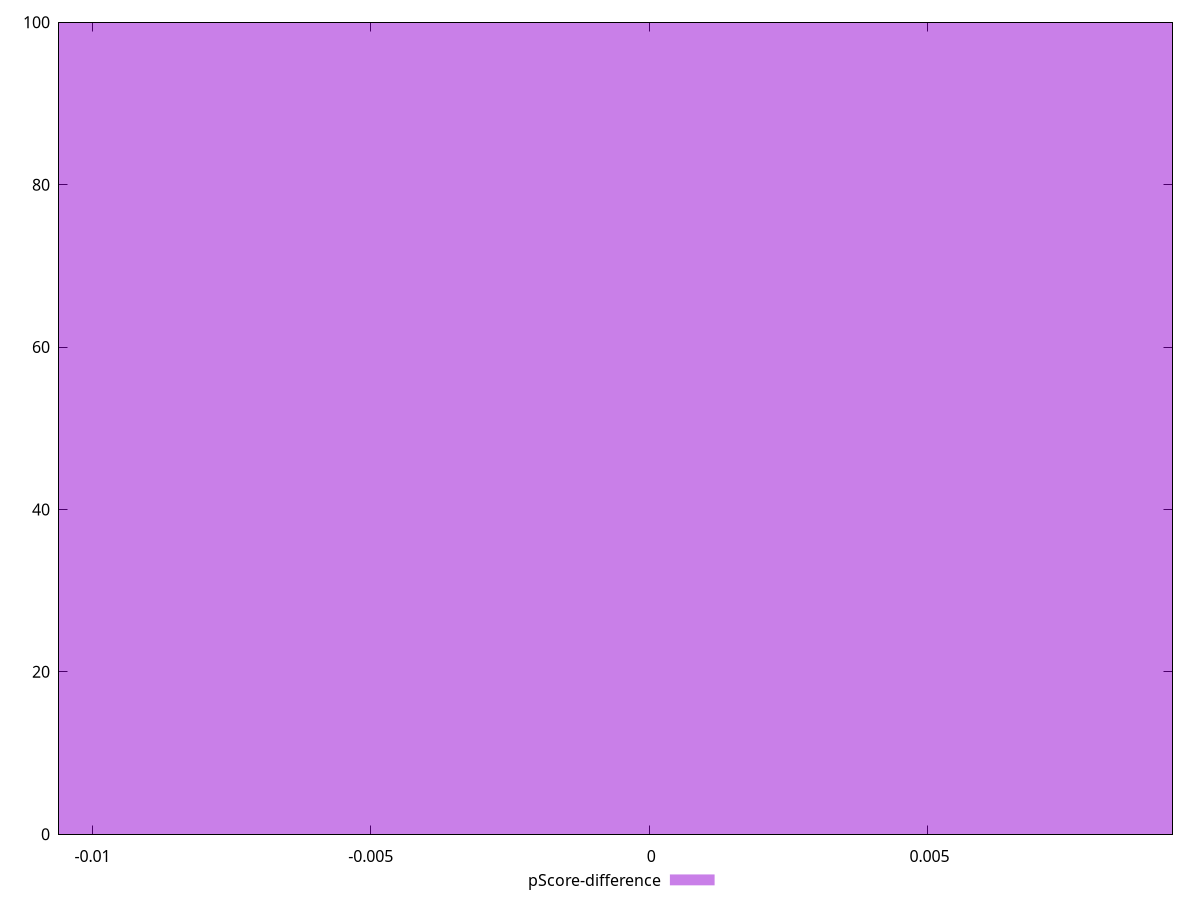 reset

$pScoreDifference <<EOF
0 100
EOF

set key outside below
set boxwidth 0.1
set xrange [-0.010599890344354925:0.009400109655645075]
set yrange [0:100]
set trange [0:100]
set style fill transparent solid 0.5 noborder
set terminal svg size 640, 490 enhanced background rgb 'white'
set output "report_00018_2021-02-10T15-25-16.877Z/dom-size/samples/pages/pScore-difference/histogram.svg"

plot $pScoreDifference title "pScore-difference" with boxes

reset
